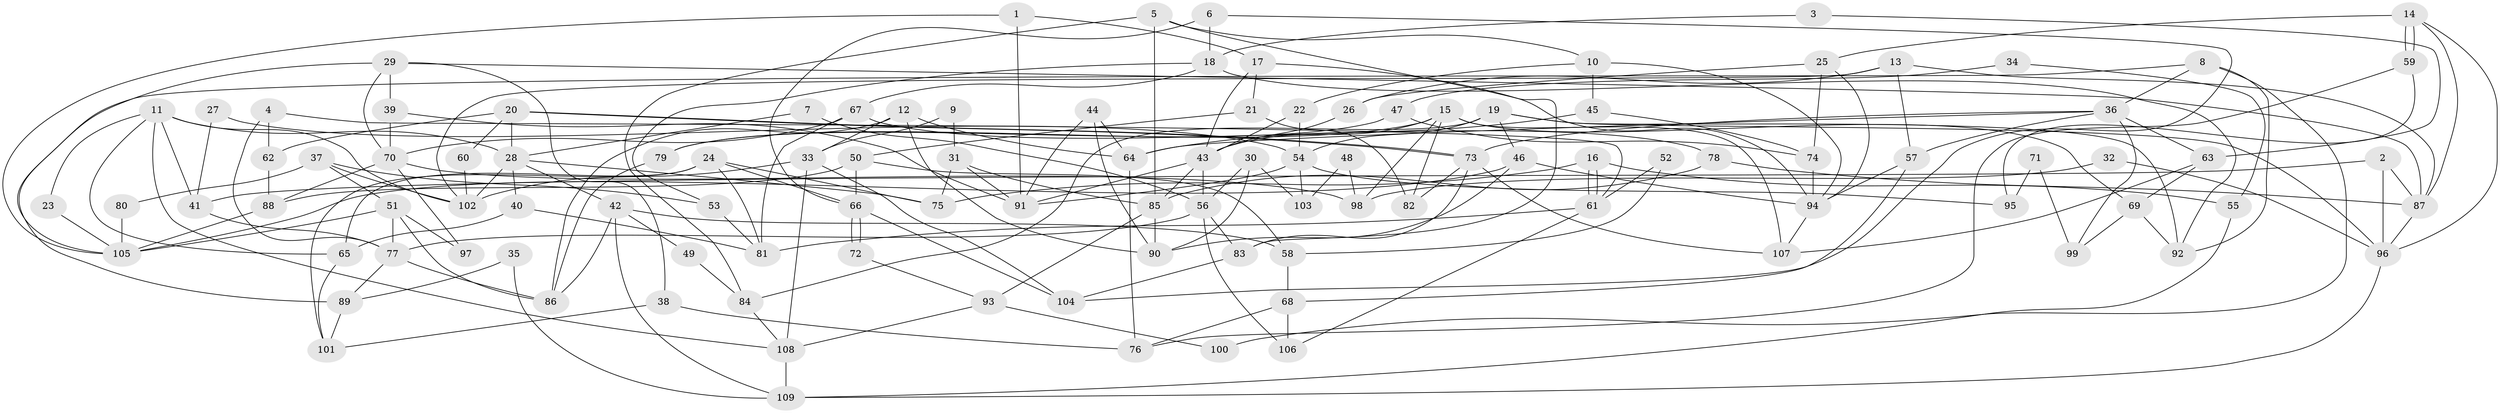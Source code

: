 // Generated by graph-tools (version 1.1) at 2025/02/03/09/25 03:02:08]
// undirected, 109 vertices, 218 edges
graph export_dot {
graph [start="1"]
  node [color=gray90,style=filled];
  1;
  2;
  3;
  4;
  5;
  6;
  7;
  8;
  9;
  10;
  11;
  12;
  13;
  14;
  15;
  16;
  17;
  18;
  19;
  20;
  21;
  22;
  23;
  24;
  25;
  26;
  27;
  28;
  29;
  30;
  31;
  32;
  33;
  34;
  35;
  36;
  37;
  38;
  39;
  40;
  41;
  42;
  43;
  44;
  45;
  46;
  47;
  48;
  49;
  50;
  51;
  52;
  53;
  54;
  55;
  56;
  57;
  58;
  59;
  60;
  61;
  62;
  63;
  64;
  65;
  66;
  67;
  68;
  69;
  70;
  71;
  72;
  73;
  74;
  75;
  76;
  77;
  78;
  79;
  80;
  81;
  82;
  83;
  84;
  85;
  86;
  87;
  88;
  89;
  90;
  91;
  92;
  93;
  94;
  95;
  96;
  97;
  98;
  99;
  100;
  101;
  102;
  103;
  104;
  105;
  106;
  107;
  108;
  109;
  1 -- 105;
  1 -- 91;
  1 -- 17;
  2 -- 96;
  2 -- 87;
  2 -- 41;
  3 -- 18;
  3 -- 63;
  4 -- 77;
  4 -- 61;
  4 -- 62;
  5 -- 83;
  5 -- 84;
  5 -- 10;
  5 -- 85;
  6 -- 18;
  6 -- 104;
  6 -- 66;
  7 -- 28;
  7 -- 56;
  8 -- 36;
  8 -- 92;
  8 -- 89;
  8 -- 100;
  9 -- 31;
  9 -- 33;
  10 -- 94;
  10 -- 22;
  10 -- 45;
  11 -- 102;
  11 -- 28;
  11 -- 23;
  11 -- 41;
  11 -- 65;
  11 -- 108;
  12 -- 64;
  12 -- 86;
  12 -- 33;
  12 -- 90;
  13 -- 87;
  13 -- 57;
  13 -- 26;
  13 -- 102;
  14 -- 25;
  14 -- 59;
  14 -- 59;
  14 -- 87;
  14 -- 96;
  15 -- 107;
  15 -- 43;
  15 -- 69;
  15 -- 79;
  15 -- 82;
  15 -- 98;
  16 -- 61;
  16 -- 61;
  16 -- 75;
  16 -- 55;
  17 -- 43;
  17 -- 21;
  17 -- 94;
  18 -- 53;
  18 -- 67;
  18 -- 92;
  19 -- 54;
  19 -- 96;
  19 -- 46;
  19 -- 84;
  19 -- 92;
  20 -- 62;
  20 -- 73;
  20 -- 73;
  20 -- 28;
  20 -- 60;
  21 -- 82;
  21 -- 50;
  22 -- 43;
  22 -- 54;
  23 -- 105;
  24 -- 66;
  24 -- 65;
  24 -- 75;
  24 -- 81;
  24 -- 101;
  25 -- 94;
  25 -- 26;
  25 -- 74;
  26 -- 43;
  27 -- 41;
  27 -- 54;
  28 -- 102;
  28 -- 40;
  28 -- 42;
  28 -- 75;
  29 -- 38;
  29 -- 105;
  29 -- 39;
  29 -- 70;
  29 -- 87;
  30 -- 90;
  30 -- 56;
  30 -- 103;
  31 -- 75;
  31 -- 85;
  31 -- 91;
  32 -- 98;
  32 -- 96;
  33 -- 108;
  33 -- 102;
  33 -- 104;
  34 -- 47;
  34 -- 55;
  35 -- 89;
  35 -- 109;
  36 -- 63;
  36 -- 57;
  36 -- 64;
  36 -- 73;
  36 -- 99;
  37 -- 102;
  37 -- 51;
  37 -- 53;
  37 -- 80;
  38 -- 76;
  38 -- 101;
  39 -- 70;
  39 -- 91;
  40 -- 65;
  40 -- 81;
  41 -- 77;
  42 -- 86;
  42 -- 49;
  42 -- 58;
  42 -- 109;
  43 -- 91;
  43 -- 85;
  43 -- 56;
  44 -- 91;
  44 -- 64;
  44 -- 90;
  45 -- 74;
  45 -- 64;
  46 -- 90;
  46 -- 94;
  46 -- 105;
  47 -- 74;
  47 -- 79;
  48 -- 103;
  48 -- 98;
  49 -- 84;
  50 -- 66;
  50 -- 58;
  50 -- 88;
  51 -- 77;
  51 -- 105;
  51 -- 86;
  51 -- 97;
  52 -- 61;
  52 -- 58;
  53 -- 81;
  54 -- 91;
  54 -- 95;
  54 -- 103;
  55 -- 109;
  56 -- 83;
  56 -- 77;
  56 -- 106;
  57 -- 94;
  57 -- 68;
  58 -- 68;
  59 -- 76;
  59 -- 95;
  60 -- 102;
  61 -- 81;
  61 -- 106;
  62 -- 88;
  63 -- 107;
  63 -- 69;
  64 -- 76;
  65 -- 101;
  66 -- 72;
  66 -- 72;
  66 -- 104;
  67 -- 78;
  67 -- 81;
  67 -- 70;
  68 -- 106;
  68 -- 76;
  69 -- 92;
  69 -- 99;
  70 -- 88;
  70 -- 97;
  70 -- 98;
  71 -- 99;
  71 -- 95;
  72 -- 93;
  73 -- 82;
  73 -- 83;
  73 -- 107;
  74 -- 94;
  77 -- 86;
  77 -- 89;
  78 -- 85;
  78 -- 87;
  79 -- 86;
  80 -- 105;
  83 -- 104;
  84 -- 108;
  85 -- 90;
  85 -- 93;
  87 -- 96;
  88 -- 105;
  89 -- 101;
  93 -- 108;
  93 -- 100;
  94 -- 107;
  96 -- 109;
  108 -- 109;
}
